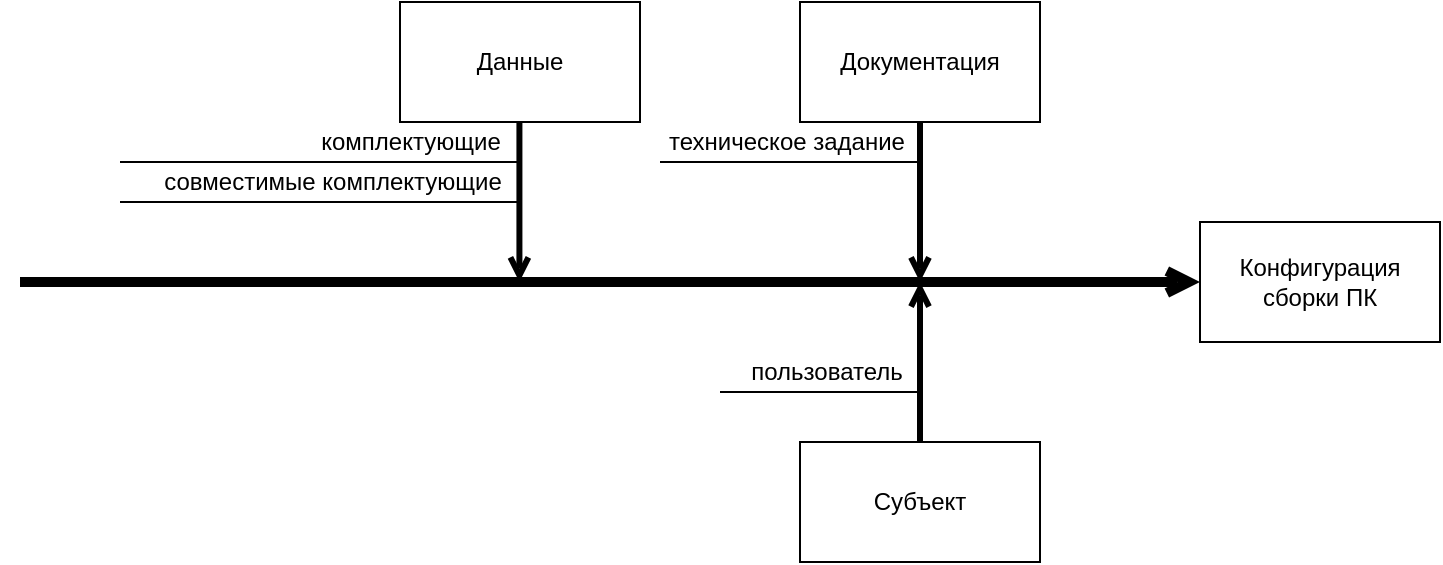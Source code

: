 <mxfile version="20.7.4" type="device"><diagram id="C5RBs43oDa-KdzZeNtuy" name="Page-1"><mxGraphModel dx="1195" dy="663" grid="1" gridSize="10" guides="1" tooltips="1" connect="1" arrows="1" fold="1" page="1" pageScale="1" pageWidth="827" pageHeight="1169" math="0" shadow="0"><root><mxCell id="WIyWlLk6GJQsqaUBKTNV-0"/><mxCell id="WIyWlLk6GJQsqaUBKTNV-1" parent="WIyWlLk6GJQsqaUBKTNV-0"/><mxCell id="psin47oF4Uks9Hxe3Ce9-14" value="совместимые комплектующие" style="text;html=1;align=center;verticalAlign=middle;resizable=0;points=[];autosize=1;strokeColor=none;fillColor=none;" vertex="1" parent="WIyWlLk6GJQsqaUBKTNV-1"><mxGeometry x="66" y="295" width="200" height="30" as="geometry"/></mxCell><mxCell id="psin47oF4Uks9Hxe3Ce9-9" value="техническое задание" style="text;html=1;align=center;verticalAlign=middle;resizable=0;points=[];autosize=1;strokeColor=none;fillColor=none;" vertex="1" parent="WIyWlLk6GJQsqaUBKTNV-1"><mxGeometry x="318" y="275" width="150" height="30" as="geometry"/></mxCell><mxCell id="psin47oF4Uks9Hxe3Ce9-0" value="Данные" style="rounded=0;whiteSpace=wrap;html=1;" vertex="1" parent="WIyWlLk6GJQsqaUBKTNV-1"><mxGeometry x="200" y="220" width="120" height="60" as="geometry"/></mxCell><mxCell id="psin47oF4Uks9Hxe3Ce9-1" value="Документация" style="rounded=0;whiteSpace=wrap;html=1;" vertex="1" parent="WIyWlLk6GJQsqaUBKTNV-1"><mxGeometry x="400" y="220" width="120" height="60" as="geometry"/></mxCell><mxCell id="psin47oF4Uks9Hxe3Ce9-2" value="Конфигурация сборки ПК" style="rounded=0;whiteSpace=wrap;html=1;" vertex="1" parent="WIyWlLk6GJQsqaUBKTNV-1"><mxGeometry x="600" y="330" width="120" height="60" as="geometry"/></mxCell><mxCell id="psin47oF4Uks9Hxe3Ce9-3" value="Субъект" style="rounded=0;whiteSpace=wrap;html=1;" vertex="1" parent="WIyWlLk6GJQsqaUBKTNV-1"><mxGeometry x="400" y="440" width="120" height="60" as="geometry"/></mxCell><mxCell id="psin47oF4Uks9Hxe3Ce9-4" value="" style="endArrow=open;html=1;rounded=0;entryX=0;entryY=0.5;entryDx=0;entryDy=0;strokeWidth=5;endFill=0;" edge="1" parent="WIyWlLk6GJQsqaUBKTNV-1" target="psin47oF4Uks9Hxe3Ce9-2"><mxGeometry width="50" height="50" relative="1" as="geometry"><mxPoint x="10" y="360" as="sourcePoint"/><mxPoint x="320" y="360" as="targetPoint"/></mxGeometry></mxCell><mxCell id="psin47oF4Uks9Hxe3Ce9-5" value="" style="endArrow=open;html=1;rounded=0;strokeWidth=3;exitX=0.5;exitY=1;exitDx=0;exitDy=0;endFill=0;" edge="1" parent="WIyWlLk6GJQsqaUBKTNV-1" source="psin47oF4Uks9Hxe3Ce9-1"><mxGeometry width="50" height="50" relative="1" as="geometry"><mxPoint x="450" y="350" as="sourcePoint"/><mxPoint x="460" y="360" as="targetPoint"/></mxGeometry></mxCell><mxCell id="psin47oF4Uks9Hxe3Ce9-6" value="" style="endArrow=open;html=1;rounded=0;strokeWidth=3;exitX=0.5;exitY=1;exitDx=0;exitDy=0;endFill=0;" edge="1" parent="WIyWlLk6GJQsqaUBKTNV-1"><mxGeometry width="50" height="50" relative="1" as="geometry"><mxPoint x="259.71" y="280" as="sourcePoint"/><mxPoint x="259.71" y="360" as="targetPoint"/></mxGeometry></mxCell><mxCell id="psin47oF4Uks9Hxe3Ce9-7" value="" style="endArrow=open;html=1;rounded=0;strokeWidth=3;exitX=0.5;exitY=0;exitDx=0;exitDy=0;endFill=0;" edge="1" parent="WIyWlLk6GJQsqaUBKTNV-1" source="psin47oF4Uks9Hxe3Ce9-3"><mxGeometry width="50" height="50" relative="1" as="geometry"><mxPoint x="460" y="430" as="sourcePoint"/><mxPoint x="460" y="360" as="targetPoint"/></mxGeometry></mxCell><mxCell id="psin47oF4Uks9Hxe3Ce9-8" value="" style="endArrow=none;html=1;rounded=0;strokeWidth=1;" edge="1" parent="WIyWlLk6GJQsqaUBKTNV-1"><mxGeometry width="50" height="50" relative="1" as="geometry"><mxPoint x="330" y="300" as="sourcePoint"/><mxPoint x="459" y="300" as="targetPoint"/></mxGeometry></mxCell><mxCell id="psin47oF4Uks9Hxe3Ce9-12" value="комплектующие" style="text;html=1;align=center;verticalAlign=middle;resizable=0;points=[];autosize=1;strokeColor=none;fillColor=none;" vertex="1" parent="WIyWlLk6GJQsqaUBKTNV-1"><mxGeometry x="145" y="275" width="120" height="30" as="geometry"/></mxCell><mxCell id="psin47oF4Uks9Hxe3Ce9-13" value="" style="endArrow=none;html=1;rounded=0;strokeWidth=1;" edge="1" parent="WIyWlLk6GJQsqaUBKTNV-1"><mxGeometry width="50" height="50" relative="1" as="geometry"><mxPoint x="60" y="300" as="sourcePoint"/><mxPoint x="259" y="300" as="targetPoint"/></mxGeometry></mxCell><mxCell id="psin47oF4Uks9Hxe3Ce9-15" value="" style="endArrow=none;html=1;rounded=0;strokeWidth=1;" edge="1" parent="WIyWlLk6GJQsqaUBKTNV-1"><mxGeometry width="50" height="50" relative="1" as="geometry"><mxPoint x="60" y="320" as="sourcePoint"/><mxPoint x="259" y="320" as="targetPoint"/></mxGeometry></mxCell><mxCell id="psin47oF4Uks9Hxe3Ce9-16" value="пользователь" style="text;html=1;align=center;verticalAlign=middle;resizable=0;points=[];autosize=1;strokeColor=none;fillColor=none;" vertex="1" parent="WIyWlLk6GJQsqaUBKTNV-1"><mxGeometry x="363" y="390" width="100" height="30" as="geometry"/></mxCell><mxCell id="psin47oF4Uks9Hxe3Ce9-17" value="" style="endArrow=none;html=1;rounded=0;strokeWidth=1;" edge="1" parent="WIyWlLk6GJQsqaUBKTNV-1"><mxGeometry width="50" height="50" relative="1" as="geometry"><mxPoint x="370" y="415" as="sourcePoint"/><mxPoint x="459" y="415" as="targetPoint"/></mxGeometry></mxCell><mxCell id="psin47oF4Uks9Hxe3Ce9-18" value="" style="endArrow=none;html=1;rounded=0;strokeWidth=1;" edge="1" parent="WIyWlLk6GJQsqaUBKTNV-1"><mxGeometry width="50" height="50" relative="1" as="geometry"><mxPoint x="360" y="415" as="sourcePoint"/><mxPoint x="459" y="415" as="targetPoint"/></mxGeometry></mxCell><mxCell id="psin47oF4Uks9Hxe3Ce9-19" value="" style="endArrow=none;html=1;rounded=0;strokeWidth=1;" edge="1" parent="WIyWlLk6GJQsqaUBKTNV-1"><mxGeometry width="50" height="50" relative="1" as="geometry"><mxPoint x="360" y="415" as="sourcePoint"/><mxPoint x="459" y="415" as="targetPoint"/></mxGeometry></mxCell></root></mxGraphModel></diagram></mxfile>
